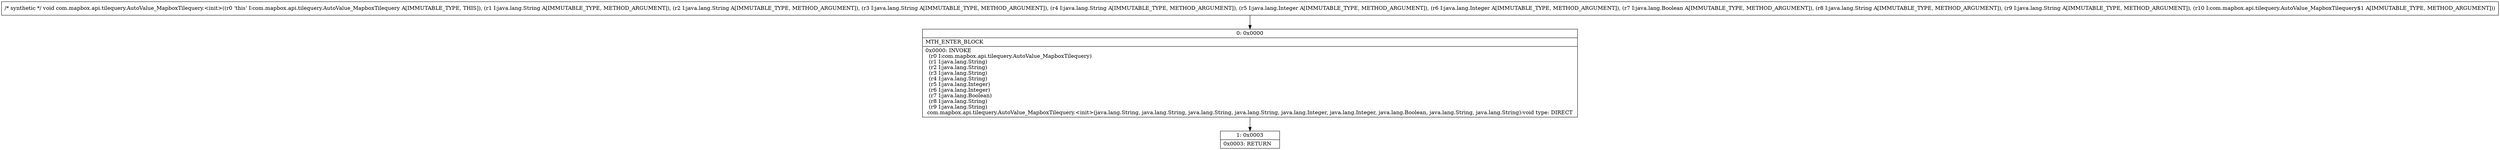 digraph "CFG forcom.mapbox.api.tilequery.AutoValue_MapboxTilequery.\<init\>(Ljava\/lang\/String;Ljava\/lang\/String;Ljava\/lang\/String;Ljava\/lang\/String;Ljava\/lang\/Integer;Ljava\/lang\/Integer;Ljava\/lang\/Boolean;Ljava\/lang\/String;Ljava\/lang\/String;Lcom\/mapbox\/api\/tilequery\/AutoValue_MapboxTilequery$1;)V" {
Node_0 [shape=record,label="{0\:\ 0x0000|MTH_ENTER_BLOCK\l|0x0000: INVOKE  \l  (r0 I:com.mapbox.api.tilequery.AutoValue_MapboxTilequery)\l  (r1 I:java.lang.String)\l  (r2 I:java.lang.String)\l  (r3 I:java.lang.String)\l  (r4 I:java.lang.String)\l  (r5 I:java.lang.Integer)\l  (r6 I:java.lang.Integer)\l  (r7 I:java.lang.Boolean)\l  (r8 I:java.lang.String)\l  (r9 I:java.lang.String)\l com.mapbox.api.tilequery.AutoValue_MapboxTilequery.\<init\>(java.lang.String, java.lang.String, java.lang.String, java.lang.String, java.lang.Integer, java.lang.Integer, java.lang.Boolean, java.lang.String, java.lang.String):void type: DIRECT \l}"];
Node_1 [shape=record,label="{1\:\ 0x0003|0x0003: RETURN   \l}"];
MethodNode[shape=record,label="{\/* synthetic *\/ void com.mapbox.api.tilequery.AutoValue_MapboxTilequery.\<init\>((r0 'this' I:com.mapbox.api.tilequery.AutoValue_MapboxTilequery A[IMMUTABLE_TYPE, THIS]), (r1 I:java.lang.String A[IMMUTABLE_TYPE, METHOD_ARGUMENT]), (r2 I:java.lang.String A[IMMUTABLE_TYPE, METHOD_ARGUMENT]), (r3 I:java.lang.String A[IMMUTABLE_TYPE, METHOD_ARGUMENT]), (r4 I:java.lang.String A[IMMUTABLE_TYPE, METHOD_ARGUMENT]), (r5 I:java.lang.Integer A[IMMUTABLE_TYPE, METHOD_ARGUMENT]), (r6 I:java.lang.Integer A[IMMUTABLE_TYPE, METHOD_ARGUMENT]), (r7 I:java.lang.Boolean A[IMMUTABLE_TYPE, METHOD_ARGUMENT]), (r8 I:java.lang.String A[IMMUTABLE_TYPE, METHOD_ARGUMENT]), (r9 I:java.lang.String A[IMMUTABLE_TYPE, METHOD_ARGUMENT]), (r10 I:com.mapbox.api.tilequery.AutoValue_MapboxTilequery$1 A[IMMUTABLE_TYPE, METHOD_ARGUMENT])) }"];
MethodNode -> Node_0;
Node_0 -> Node_1;
}

